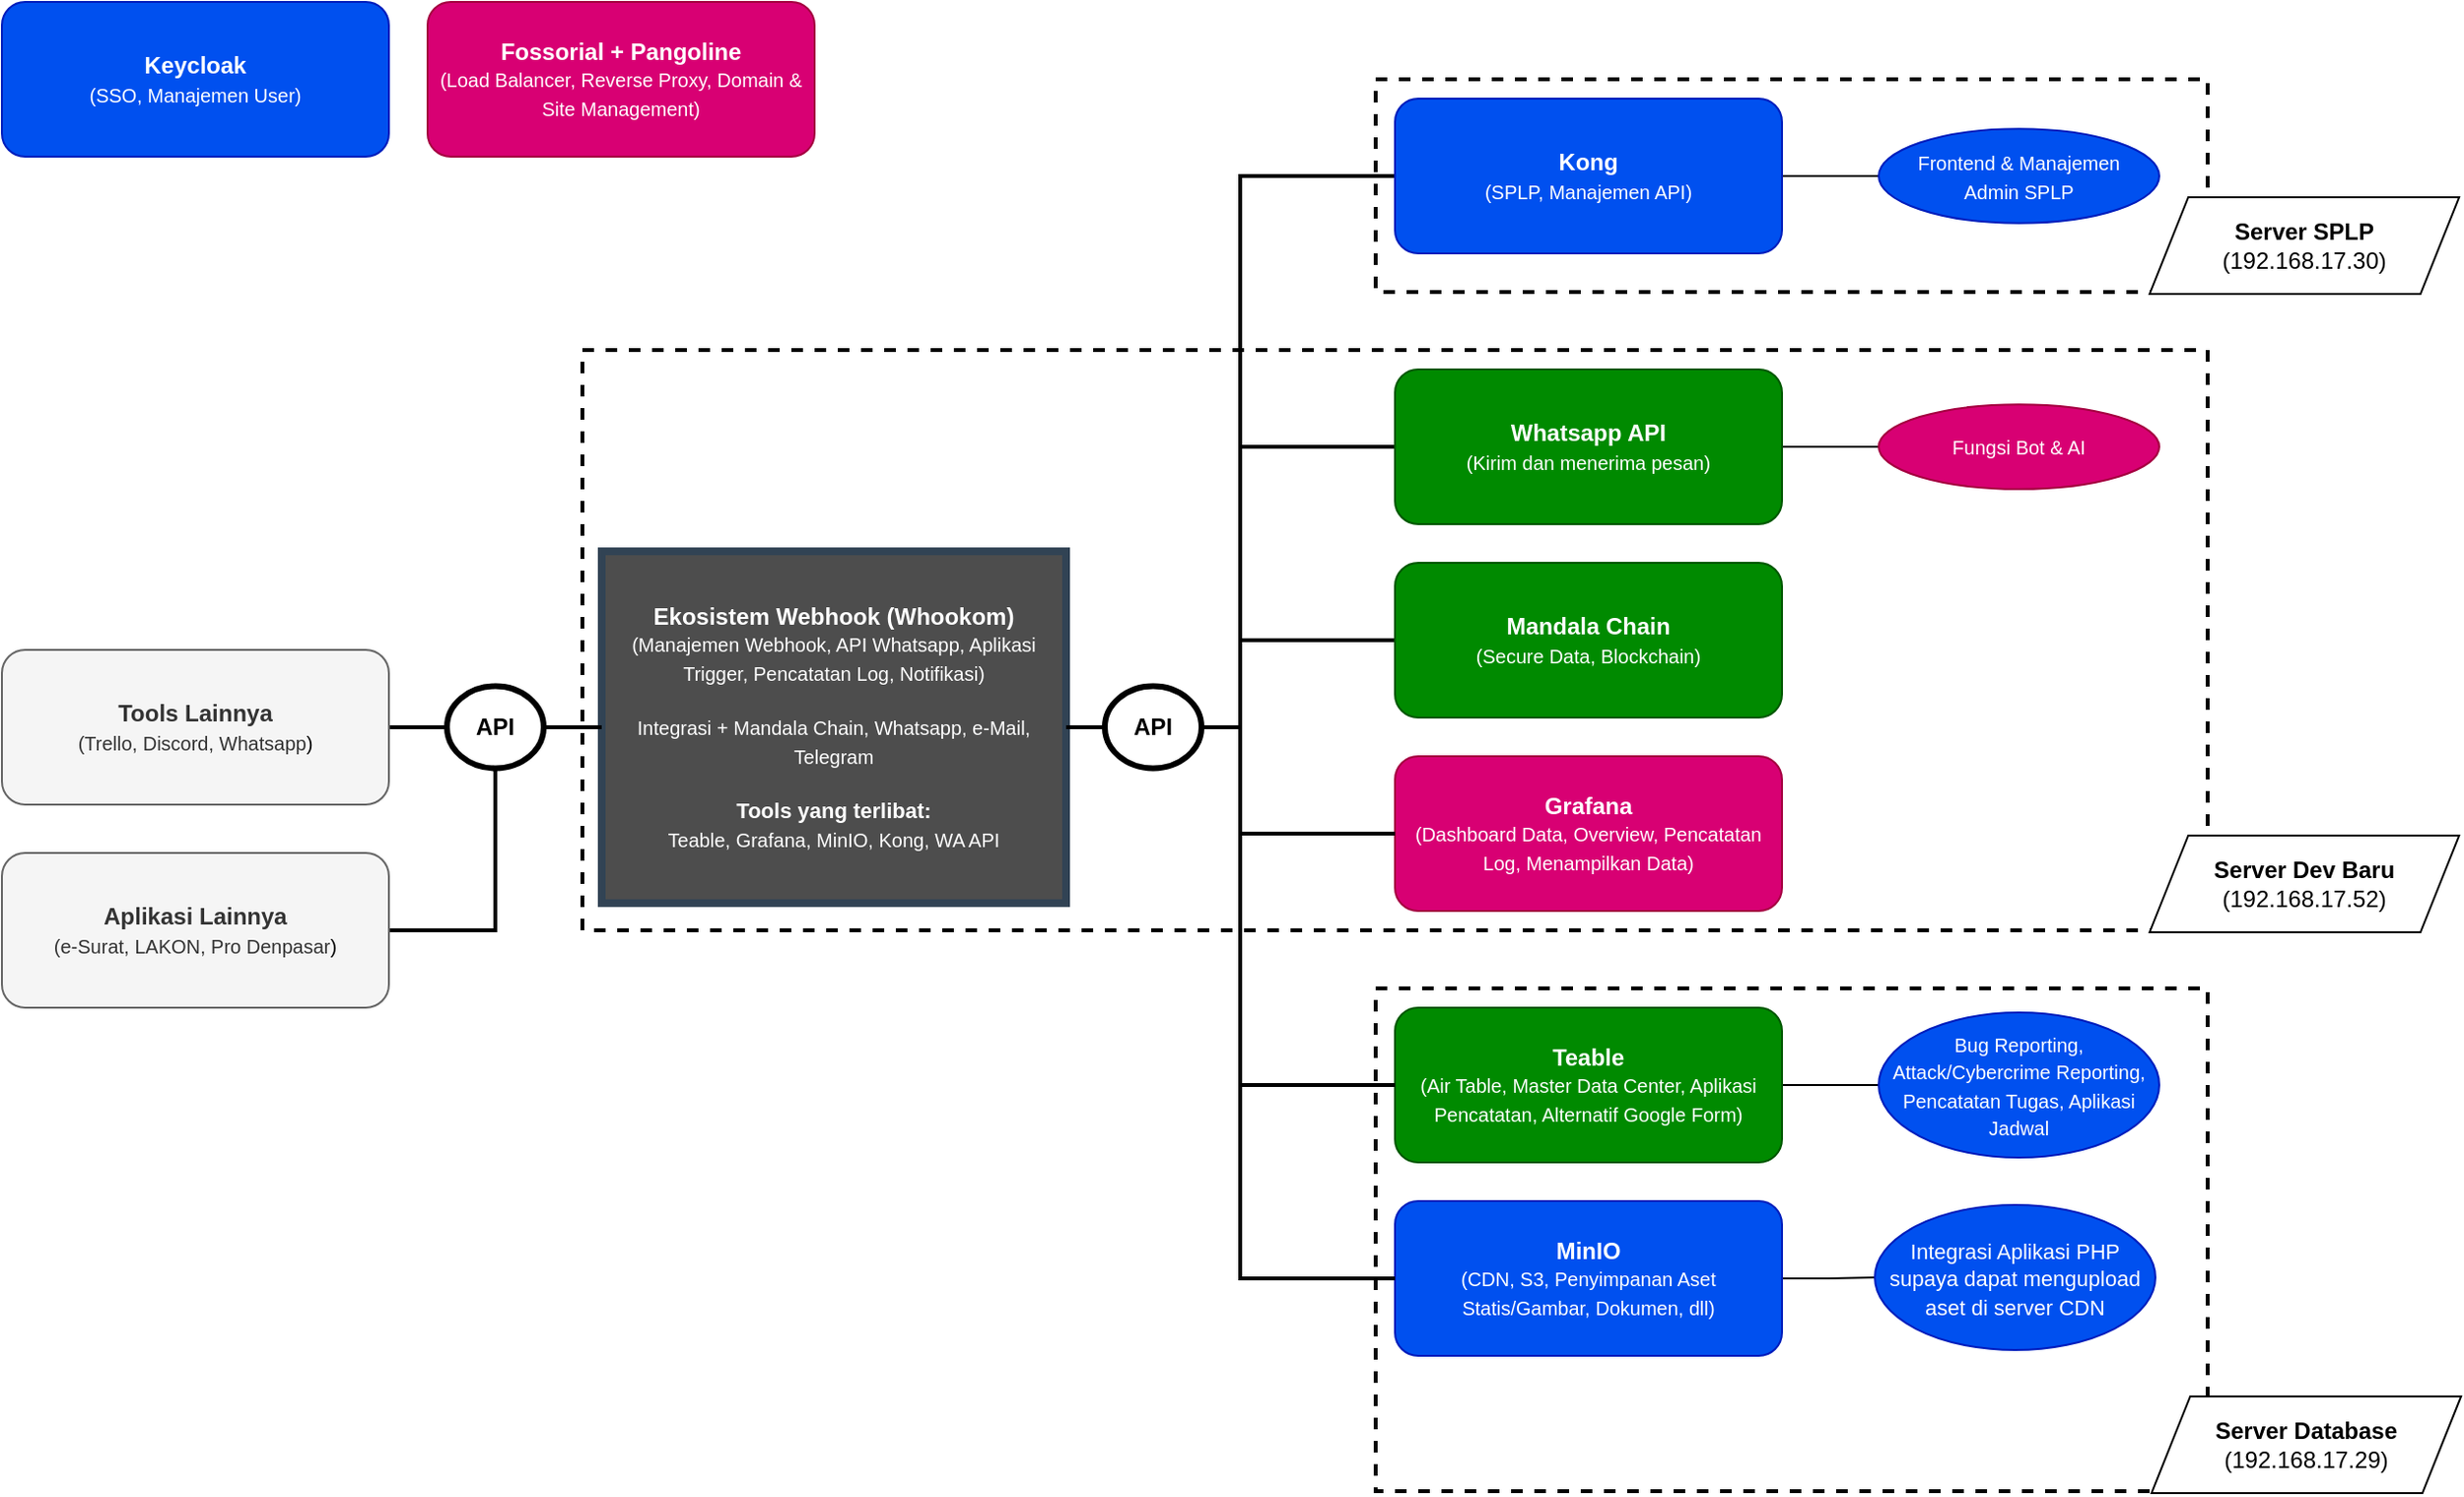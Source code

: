 <mxfile version="26.2.14">
  <diagram name="Page-1" id="87d72UowPhc3rqLoaBaN">
    <mxGraphModel dx="1453" dy="913" grid="1" gridSize="10" guides="1" tooltips="1" connect="1" arrows="1" fold="1" page="1" pageScale="1" pageWidth="850" pageHeight="1100" math="0" shadow="0">
      <root>
        <mxCell id="0" />
        <mxCell id="1" parent="0" />
        <mxCell id="2pSQMQYCP9wbDP_SpKnS-44" value="" style="rounded=0;whiteSpace=wrap;html=1;fillColor=none;dashed=1;strokeWidth=2;glass=0;" parent="1" vertex="1">
          <mxGeometry x="750" y="630" width="430" height="260" as="geometry" />
        </mxCell>
        <mxCell id="2pSQMQYCP9wbDP_SpKnS-43" value="" style="rounded=0;whiteSpace=wrap;html=1;fillColor=none;dashed=1;strokeWidth=2;" parent="1" vertex="1">
          <mxGeometry x="340" y="300" width="840" height="300" as="geometry" />
        </mxCell>
        <mxCell id="2pSQMQYCP9wbDP_SpKnS-34" style="edgeStyle=orthogonalEdgeStyle;rounded=0;orthogonalLoop=1;jettySize=auto;html=1;entryX=0;entryY=0.5;entryDx=0;entryDy=0;endArrow=none;startFill=0;" parent="1" source="2pSQMQYCP9wbDP_SpKnS-2" target="2pSQMQYCP9wbDP_SpKnS-33" edge="1">
          <mxGeometry relative="1" as="geometry" />
        </mxCell>
        <mxCell id="2pSQMQYCP9wbDP_SpKnS-2" value="&lt;b&gt;Teable&lt;/b&gt;&lt;div&gt;&lt;font style=&quot;font-size: 10px;&quot;&gt;(Air Table, Master Data Center, Aplikasi Pencatatan, Alternatif Google Form)&lt;/font&gt;&lt;/div&gt;" style="rounded=1;whiteSpace=wrap;html=1;fillColor=#008a00;fontColor=#ffffff;strokeColor=#005700;" parent="1" vertex="1">
          <mxGeometry x="760" y="640" width="200" height="80" as="geometry" />
        </mxCell>
        <mxCell id="hxjqs01FFqGyhbgghv2--2" style="edgeStyle=orthogonalEdgeStyle;rounded=0;orthogonalLoop=1;jettySize=auto;html=1;endArrow=none;startFill=0;" edge="1" parent="1" source="2pSQMQYCP9wbDP_SpKnS-3" target="hxjqs01FFqGyhbgghv2--1">
          <mxGeometry relative="1" as="geometry" />
        </mxCell>
        <mxCell id="2pSQMQYCP9wbDP_SpKnS-3" value="&lt;b&gt;MinIO&lt;/b&gt;&lt;div&gt;&lt;font style=&quot;font-size: 10px;&quot;&gt;(CDN, S3, Penyimpanan Aset Statis/Gambar, Dokumen, dll)&lt;/font&gt;&lt;/div&gt;" style="rounded=1;whiteSpace=wrap;html=1;fillColor=#0050ef;fontColor=#ffffff;strokeColor=#001DBC;" parent="1" vertex="1">
          <mxGeometry x="760" y="740" width="200" height="80" as="geometry" />
        </mxCell>
        <mxCell id="2pSQMQYCP9wbDP_SpKnS-4" value="&lt;font style=&quot;color: rgb(255, 255, 255);&quot;&gt;&lt;b&gt;Keycloak&lt;/b&gt;&lt;br&gt;&lt;/font&gt;&lt;div&gt;&lt;font style=&quot;color: rgb(255, 255, 255);&quot;&gt;&lt;font style=&quot;font-size: 10px;&quot;&gt;(SSO, Manajemen User&lt;/font&gt;&lt;span style=&quot;font-size: 10px; background-color: transparent;&quot;&gt;)&lt;/span&gt;&lt;/font&gt;&lt;/div&gt;" style="rounded=1;whiteSpace=wrap;html=1;fillColor=#0050ef;fontColor=#ffffff;strokeColor=#001DBC;" parent="1" vertex="1">
          <mxGeometry x="40" y="120.01" width="200" height="80" as="geometry" />
        </mxCell>
        <mxCell id="2pSQMQYCP9wbDP_SpKnS-5" value="&lt;font style=&quot;color: rgb(255, 255, 255);&quot;&gt;&lt;b&gt;Grafana&lt;/b&gt;&lt;br&gt;&lt;/font&gt;&lt;div&gt;&lt;font style=&quot;color: rgb(255, 255, 255);&quot;&gt;&lt;font style=&quot;font-size: 10px;&quot;&gt;(Dashboard Data, Overview, Pencatatan Log, Menampilkan Data&lt;/font&gt;&lt;span style=&quot;font-size: 10px; background-color: transparent;&quot;&gt;)&lt;/span&gt;&lt;/font&gt;&lt;/div&gt;" style="rounded=1;whiteSpace=wrap;html=1;fillColor=#d80073;strokeColor=#A50040;fontColor=#ffffff;" parent="1" vertex="1">
          <mxGeometry x="760" y="510" width="200" height="80" as="geometry" />
        </mxCell>
        <mxCell id="2pSQMQYCP9wbDP_SpKnS-11" style="edgeStyle=orthogonalEdgeStyle;rounded=0;orthogonalLoop=1;jettySize=auto;html=1;entryX=0;entryY=0.5;entryDx=0;entryDy=0;endArrow=none;startFill=0;strokeWidth=2;" parent="1" source="2pSQMQYCP9wbDP_SpKnS-7" target="2pSQMQYCP9wbDP_SpKnS-10" edge="1">
          <mxGeometry relative="1" as="geometry">
            <Array as="points">
              <mxPoint x="680" y="495" />
              <mxPoint x="680" y="210" />
            </Array>
          </mxGeometry>
        </mxCell>
        <mxCell id="2pSQMQYCP9wbDP_SpKnS-12" style="edgeStyle=orthogonalEdgeStyle;rounded=0;orthogonalLoop=1;jettySize=auto;html=1;endArrow=none;startFill=0;strokeWidth=2;entryX=0;entryY=0.5;entryDx=0;entryDy=0;" parent="1" source="2pSQMQYCP9wbDP_SpKnS-7" target="2pSQMQYCP9wbDP_SpKnS-2" edge="1">
          <mxGeometry relative="1" as="geometry">
            <mxPoint x="470" y="600" as="targetPoint" />
            <Array as="points">
              <mxPoint x="680" y="495" />
              <mxPoint x="680" y="680" />
            </Array>
          </mxGeometry>
        </mxCell>
        <mxCell id="2pSQMQYCP9wbDP_SpKnS-15" style="edgeStyle=orthogonalEdgeStyle;rounded=0;orthogonalLoop=1;jettySize=auto;html=1;entryX=1;entryY=0.5;entryDx=0;entryDy=0;endArrow=none;startFill=0;strokeWidth=2;" parent="1" source="2pSQMQYCP9wbDP_SpKnS-7" target="2pSQMQYCP9wbDP_SpKnS-13" edge="1">
          <mxGeometry relative="1" as="geometry" />
        </mxCell>
        <mxCell id="2pSQMQYCP9wbDP_SpKnS-16" style="edgeStyle=orthogonalEdgeStyle;rounded=0;orthogonalLoop=1;jettySize=auto;html=1;entryX=1;entryY=0.5;entryDx=0;entryDy=0;endArrow=none;startFill=0;strokeWidth=2;" parent="1" source="2pSQMQYCP9wbDP_SpKnS-38" target="2pSQMQYCP9wbDP_SpKnS-14" edge="1">
          <mxGeometry relative="1" as="geometry">
            <Array as="points">
              <mxPoint x="295" y="600" />
            </Array>
          </mxGeometry>
        </mxCell>
        <mxCell id="2pSQMQYCP9wbDP_SpKnS-21" style="edgeStyle=orthogonalEdgeStyle;rounded=0;orthogonalLoop=1;jettySize=auto;html=1;entryX=0;entryY=0.5;entryDx=0;entryDy=0;endArrow=none;startFill=0;strokeWidth=2;exitX=1;exitY=0.5;exitDx=0;exitDy=0;" parent="1" source="2pSQMQYCP9wbDP_SpKnS-36" target="2pSQMQYCP9wbDP_SpKnS-5" edge="1">
          <mxGeometry relative="1" as="geometry">
            <Array as="points">
              <mxPoint x="680" y="495" />
              <mxPoint x="680" y="550" />
            </Array>
          </mxGeometry>
        </mxCell>
        <mxCell id="2pSQMQYCP9wbDP_SpKnS-24" style="edgeStyle=orthogonalEdgeStyle;rounded=0;orthogonalLoop=1;jettySize=auto;html=1;entryX=0;entryY=0.5;entryDx=0;entryDy=0;strokeWidth=2;endArrow=none;startFill=0;" parent="1" source="2pSQMQYCP9wbDP_SpKnS-7" target="2pSQMQYCP9wbDP_SpKnS-23" edge="1">
          <mxGeometry relative="1" as="geometry">
            <Array as="points">
              <mxPoint x="680" y="495" />
              <mxPoint x="680" y="450" />
            </Array>
          </mxGeometry>
        </mxCell>
        <mxCell id="2pSQMQYCP9wbDP_SpKnS-26" style="edgeStyle=orthogonalEdgeStyle;rounded=0;orthogonalLoop=1;jettySize=auto;html=1;entryX=0;entryY=0.5;entryDx=0;entryDy=0;endArrow=none;startFill=0;strokeWidth=2;" parent="1" source="2pSQMQYCP9wbDP_SpKnS-36" target="2pSQMQYCP9wbDP_SpKnS-25" edge="1">
          <mxGeometry relative="1" as="geometry">
            <Array as="points">
              <mxPoint x="680" y="495" />
              <mxPoint x="680" y="350" />
            </Array>
          </mxGeometry>
        </mxCell>
        <mxCell id="2pSQMQYCP9wbDP_SpKnS-7" value="&lt;b&gt;Ekosistem Webhook (Whookom)&lt;/b&gt;&lt;div&gt;&lt;font style=&quot;font-size: 10px;&quot;&gt;(Manajemen Webhook, API Whatsapp, Aplikasi Trigger, Pencatatan Log, Notifikasi)&lt;/font&gt;&lt;/div&gt;&lt;div&gt;&lt;font style=&quot;font-size: 10px;&quot;&gt;&lt;br&gt;&lt;/font&gt;&lt;/div&gt;&lt;div&gt;&lt;font style=&quot;font-size: 10px;&quot;&gt;Integrasi + Mandala Chain, Whatsapp, e-Mail, Telegram&lt;/font&gt;&lt;/div&gt;&lt;div&gt;&lt;br&gt;&lt;/div&gt;&lt;div&gt;&lt;b&gt;&lt;font style=&quot;font-size: 11px;&quot;&gt;Tools yang terlibat:&lt;/font&gt;&lt;/b&gt;&lt;/div&gt;&lt;div&gt;&lt;font style=&quot;font-size: 10px;&quot;&gt;Teable, Grafana, MinIO, Kong, WA API&lt;/font&gt;&lt;/div&gt;" style="rounded=0;whiteSpace=wrap;html=1;fillColor=#4D4D4D;strokeColor=#314354;fontColor=#ffffff;strokeWidth=4;" parent="1" vertex="1">
          <mxGeometry x="350" y="404.06" width="240" height="181.88" as="geometry" />
        </mxCell>
        <mxCell id="2pSQMQYCP9wbDP_SpKnS-20" style="edgeStyle=orthogonalEdgeStyle;rounded=0;orthogonalLoop=1;jettySize=auto;html=1;entryX=0;entryY=0.5;entryDx=0;entryDy=0;strokeWidth=1;endArrow=none;startFill=0;" parent="1" source="2pSQMQYCP9wbDP_SpKnS-10" target="2pSQMQYCP9wbDP_SpKnS-17" edge="1">
          <mxGeometry relative="1" as="geometry" />
        </mxCell>
        <mxCell id="2pSQMQYCP9wbDP_SpKnS-10" value="&lt;font style=&quot;color: rgb(255, 255, 255);&quot;&gt;&lt;b&gt;Kong&lt;/b&gt;&lt;br&gt;&lt;/font&gt;&lt;div&gt;&lt;font style=&quot;color: rgb(255, 255, 255);&quot;&gt;&lt;font style=&quot;font-size: 10px;&quot;&gt;(SPLP, Manajemen API&lt;/font&gt;&lt;span style=&quot;font-size: 10px; background-color: transparent;&quot;&gt;)&lt;/span&gt;&lt;/font&gt;&lt;/div&gt;" style="rounded=1;whiteSpace=wrap;html=1;fillColor=#0050ef;strokeColor=#001DBC;fontColor=#ffffff;" parent="1" vertex="1">
          <mxGeometry x="760" y="170" width="200" height="80" as="geometry" />
        </mxCell>
        <mxCell id="2pSQMQYCP9wbDP_SpKnS-13" value="&lt;b&gt;Tools Lainnya&lt;/b&gt;&lt;br&gt;&lt;div&gt;&lt;font style=&quot;font-size: 10px;&quot;&gt;(Trello, Discord, Whatsapp&lt;/font&gt;&lt;span style=&quot;font-size: 10px; background-color: transparent; color: light-dark(rgb(0, 0, 0), rgb(255, 255, 255));&quot;&gt;)&lt;/span&gt;&lt;/div&gt;" style="rounded=1;whiteSpace=wrap;html=1;fillColor=#f5f5f5;fontColor=#333333;strokeColor=#666666;" parent="1" vertex="1">
          <mxGeometry x="40" y="455" width="200" height="80" as="geometry" />
        </mxCell>
        <mxCell id="2pSQMQYCP9wbDP_SpKnS-14" value="&lt;b&gt;Aplikasi Lainnya&lt;/b&gt;&lt;br&gt;&lt;div&gt;&lt;font style=&quot;font-size: 10px;&quot;&gt;(e-Surat, LAKON, Pro Denpasar&lt;/font&gt;&lt;span style=&quot;font-size: 10px; background-color: transparent; color: light-dark(rgb(0, 0, 0), rgb(255, 255, 255));&quot;&gt;)&lt;/span&gt;&lt;/div&gt;" style="rounded=1;whiteSpace=wrap;html=1;fillColor=#f5f5f5;fontColor=#333333;strokeColor=#666666;" parent="1" vertex="1">
          <mxGeometry x="40" y="560" width="200" height="80" as="geometry" />
        </mxCell>
        <mxCell id="2pSQMQYCP9wbDP_SpKnS-17" value="&lt;font style=&quot;font-size: 10px; color: rgb(255, 255, 255);&quot;&gt;Frontend &amp;amp; Manajemen Admin&amp;nbsp;&lt;span style=&quot;background-color: transparent;&quot;&gt;SPLP&lt;/span&gt;&lt;/font&gt;" style="ellipse;whiteSpace=wrap;html=1;fillColor=#0050ef;fontColor=#ffffff;strokeColor=#001DBC;" parent="1" vertex="1">
          <mxGeometry x="1010" y="185.63" width="145" height="48.75" as="geometry" />
        </mxCell>
        <mxCell id="2pSQMQYCP9wbDP_SpKnS-23" value="&lt;b&gt;Mandala Chain&lt;/b&gt;&lt;div&gt;&lt;font style=&quot;font-size: 10px;&quot;&gt;(Secure Data, Blockchain)&lt;/font&gt;&lt;/div&gt;" style="rounded=1;whiteSpace=wrap;html=1;fillColor=#008a00;fontColor=#ffffff;strokeColor=#005700;" parent="1" vertex="1">
          <mxGeometry x="760" y="410" width="200" height="80" as="geometry" />
        </mxCell>
        <mxCell id="2pSQMQYCP9wbDP_SpKnS-31" style="edgeStyle=orthogonalEdgeStyle;rounded=0;orthogonalLoop=1;jettySize=auto;html=1;endArrow=none;startFill=0;" parent="1" source="2pSQMQYCP9wbDP_SpKnS-25" target="2pSQMQYCP9wbDP_SpKnS-30" edge="1">
          <mxGeometry relative="1" as="geometry" />
        </mxCell>
        <mxCell id="2pSQMQYCP9wbDP_SpKnS-25" value="&lt;b&gt;Whatsapp API&lt;/b&gt;&lt;div&gt;&lt;font style=&quot;font-size: 10px;&quot;&gt;(Kirim dan menerima pesan)&lt;/font&gt;&lt;/div&gt;" style="rounded=1;whiteSpace=wrap;html=1;fillColor=#008a00;fontColor=#ffffff;strokeColor=#005700;" parent="1" vertex="1">
          <mxGeometry x="760" y="310" width="200" height="80" as="geometry" />
        </mxCell>
        <mxCell id="2pSQMQYCP9wbDP_SpKnS-30" value="&lt;span style=&quot;font-size: 10px;&quot;&gt;Fungsi Bot &amp;amp; AI&lt;/span&gt;" style="ellipse;whiteSpace=wrap;html=1;fillColor=#d80073;fontColor=#ffffff;strokeColor=#A50040;" parent="1" vertex="1">
          <mxGeometry x="1010" y="328.13" width="145" height="43.75" as="geometry" />
        </mxCell>
        <mxCell id="2pSQMQYCP9wbDP_SpKnS-33" value="&lt;span style=&quot;font-size: 10px;&quot;&gt;Bug Reporting, Attack/Cybercrime Reporting, Pencatatan Tugas, Aplikasi Jadwal&lt;/span&gt;" style="ellipse;whiteSpace=wrap;html=1;fillColor=#0050ef;fontColor=#ffffff;strokeColor=#001DBC;" parent="1" vertex="1">
          <mxGeometry x="1010" y="642.5" width="145" height="75" as="geometry" />
        </mxCell>
        <mxCell id="2pSQMQYCP9wbDP_SpKnS-37" value="" style="edgeStyle=orthogonalEdgeStyle;rounded=0;orthogonalLoop=1;jettySize=auto;html=1;entryX=0;entryY=0.5;entryDx=0;entryDy=0;endArrow=none;startFill=0;dashed=1;strokeWidth=2;" parent="1" source="2pSQMQYCP9wbDP_SpKnS-7" target="2pSQMQYCP9wbDP_SpKnS-36" edge="1">
          <mxGeometry relative="1" as="geometry">
            <mxPoint x="590" y="495" as="sourcePoint" />
            <mxPoint x="760" y="160" as="targetPoint" />
            <Array as="points">
              <mxPoint x="680" y="495" />
            </Array>
          </mxGeometry>
        </mxCell>
        <mxCell id="2pSQMQYCP9wbDP_SpKnS-40" style="edgeStyle=orthogonalEdgeStyle;rounded=0;orthogonalLoop=1;jettySize=auto;html=1;entryX=0;entryY=0.5;entryDx=0;entryDy=0;strokeWidth=2;endArrow=none;startFill=0;" parent="1" source="2pSQMQYCP9wbDP_SpKnS-36" target="2pSQMQYCP9wbDP_SpKnS-3" edge="1">
          <mxGeometry relative="1" as="geometry">
            <Array as="points">
              <mxPoint x="680" y="495" />
              <mxPoint x="680" y="780" />
            </Array>
          </mxGeometry>
        </mxCell>
        <mxCell id="2pSQMQYCP9wbDP_SpKnS-36" value="API" style="ellipse;whiteSpace=wrap;html=1;strokeWidth=3;fontStyle=1" parent="1" vertex="1">
          <mxGeometry x="610" y="473.76" width="50" height="42.49" as="geometry" />
        </mxCell>
        <mxCell id="2pSQMQYCP9wbDP_SpKnS-39" value="" style="edgeStyle=orthogonalEdgeStyle;rounded=0;orthogonalLoop=1;jettySize=auto;html=1;entryX=1;entryY=0.5;entryDx=0;entryDy=0;endArrow=none;startFill=0;strokeWidth=2;" parent="1" source="2pSQMQYCP9wbDP_SpKnS-7" target="2pSQMQYCP9wbDP_SpKnS-38" edge="1">
          <mxGeometry relative="1" as="geometry">
            <mxPoint x="350" y="495" as="sourcePoint" />
            <mxPoint x="250" y="640" as="targetPoint" />
          </mxGeometry>
        </mxCell>
        <mxCell id="2pSQMQYCP9wbDP_SpKnS-38" value="API" style="ellipse;whiteSpace=wrap;html=1;strokeWidth=3;fontStyle=1" parent="1" vertex="1">
          <mxGeometry x="270" y="473.76" width="50" height="42.49" as="geometry" />
        </mxCell>
        <mxCell id="2pSQMQYCP9wbDP_SpKnS-45" value="" style="rounded=0;whiteSpace=wrap;html=1;fillColor=none;dashed=1;strokeWidth=2;" parent="1" vertex="1">
          <mxGeometry x="750" y="160" width="430" height="110" as="geometry" />
        </mxCell>
        <mxCell id="2pSQMQYCP9wbDP_SpKnS-46" value="&lt;b&gt;Server Dev Baru&lt;/b&gt;&lt;div&gt;(192.168.17.52)&lt;/div&gt;" style="shape=parallelogram;perimeter=parallelogramPerimeter;whiteSpace=wrap;html=1;fixedSize=1;" parent="1" vertex="1">
          <mxGeometry x="1150" y="551" width="160" height="50" as="geometry" />
        </mxCell>
        <mxCell id="2pSQMQYCP9wbDP_SpKnS-47" value="&lt;b&gt;Server SPLP&lt;/b&gt;&lt;div&gt;(192.168.17.30)&lt;/div&gt;" style="shape=parallelogram;perimeter=parallelogramPerimeter;whiteSpace=wrap;html=1;fixedSize=1;" parent="1" vertex="1">
          <mxGeometry x="1150" y="221" width="160" height="50" as="geometry" />
        </mxCell>
        <mxCell id="2pSQMQYCP9wbDP_SpKnS-48" value="&lt;b&gt;Server Database&lt;/b&gt;&lt;div&gt;(192.168.17.29)&lt;/div&gt;" style="shape=parallelogram;perimeter=parallelogramPerimeter;whiteSpace=wrap;html=1;fixedSize=1;" parent="1" vertex="1">
          <mxGeometry x="1151" y="841" width="160" height="50" as="geometry" />
        </mxCell>
        <mxCell id="2pSQMQYCP9wbDP_SpKnS-49" value="&lt;font style=&quot;color: rgb(255, 255, 255);&quot;&gt;&lt;b&gt;Fossorial + Pangoline&lt;/b&gt;&lt;br&gt;&lt;/font&gt;&lt;div&gt;&lt;font style=&quot;color: rgb(255, 255, 255);&quot;&gt;&lt;font style=&quot;font-size: 10px;&quot;&gt;(Load Balancer, Reverse Proxy, Domain &amp;amp; Site Management&lt;/font&gt;&lt;span style=&quot;font-size: 10px; background-color: transparent;&quot;&gt;)&lt;/span&gt;&lt;/font&gt;&lt;/div&gt;" style="rounded=1;whiteSpace=wrap;html=1;fillColor=#d80073;fontColor=#ffffff;strokeColor=#A50040;" parent="1" vertex="1">
          <mxGeometry x="260" y="120.01" width="200" height="80" as="geometry" />
        </mxCell>
        <mxCell id="hxjqs01FFqGyhbgghv2--1" value="&lt;font style=&quot;font-size: 11px;&quot;&gt;Integrasi Aplikasi PHP supaya dapat mengupload aset di server CDN&lt;/font&gt;" style="ellipse;whiteSpace=wrap;html=1;fillColor=#0050ef;fontColor=#ffffff;strokeColor=#001DBC;" vertex="1" parent="1">
          <mxGeometry x="1008" y="742" width="145" height="75" as="geometry" />
        </mxCell>
      </root>
    </mxGraphModel>
  </diagram>
</mxfile>
